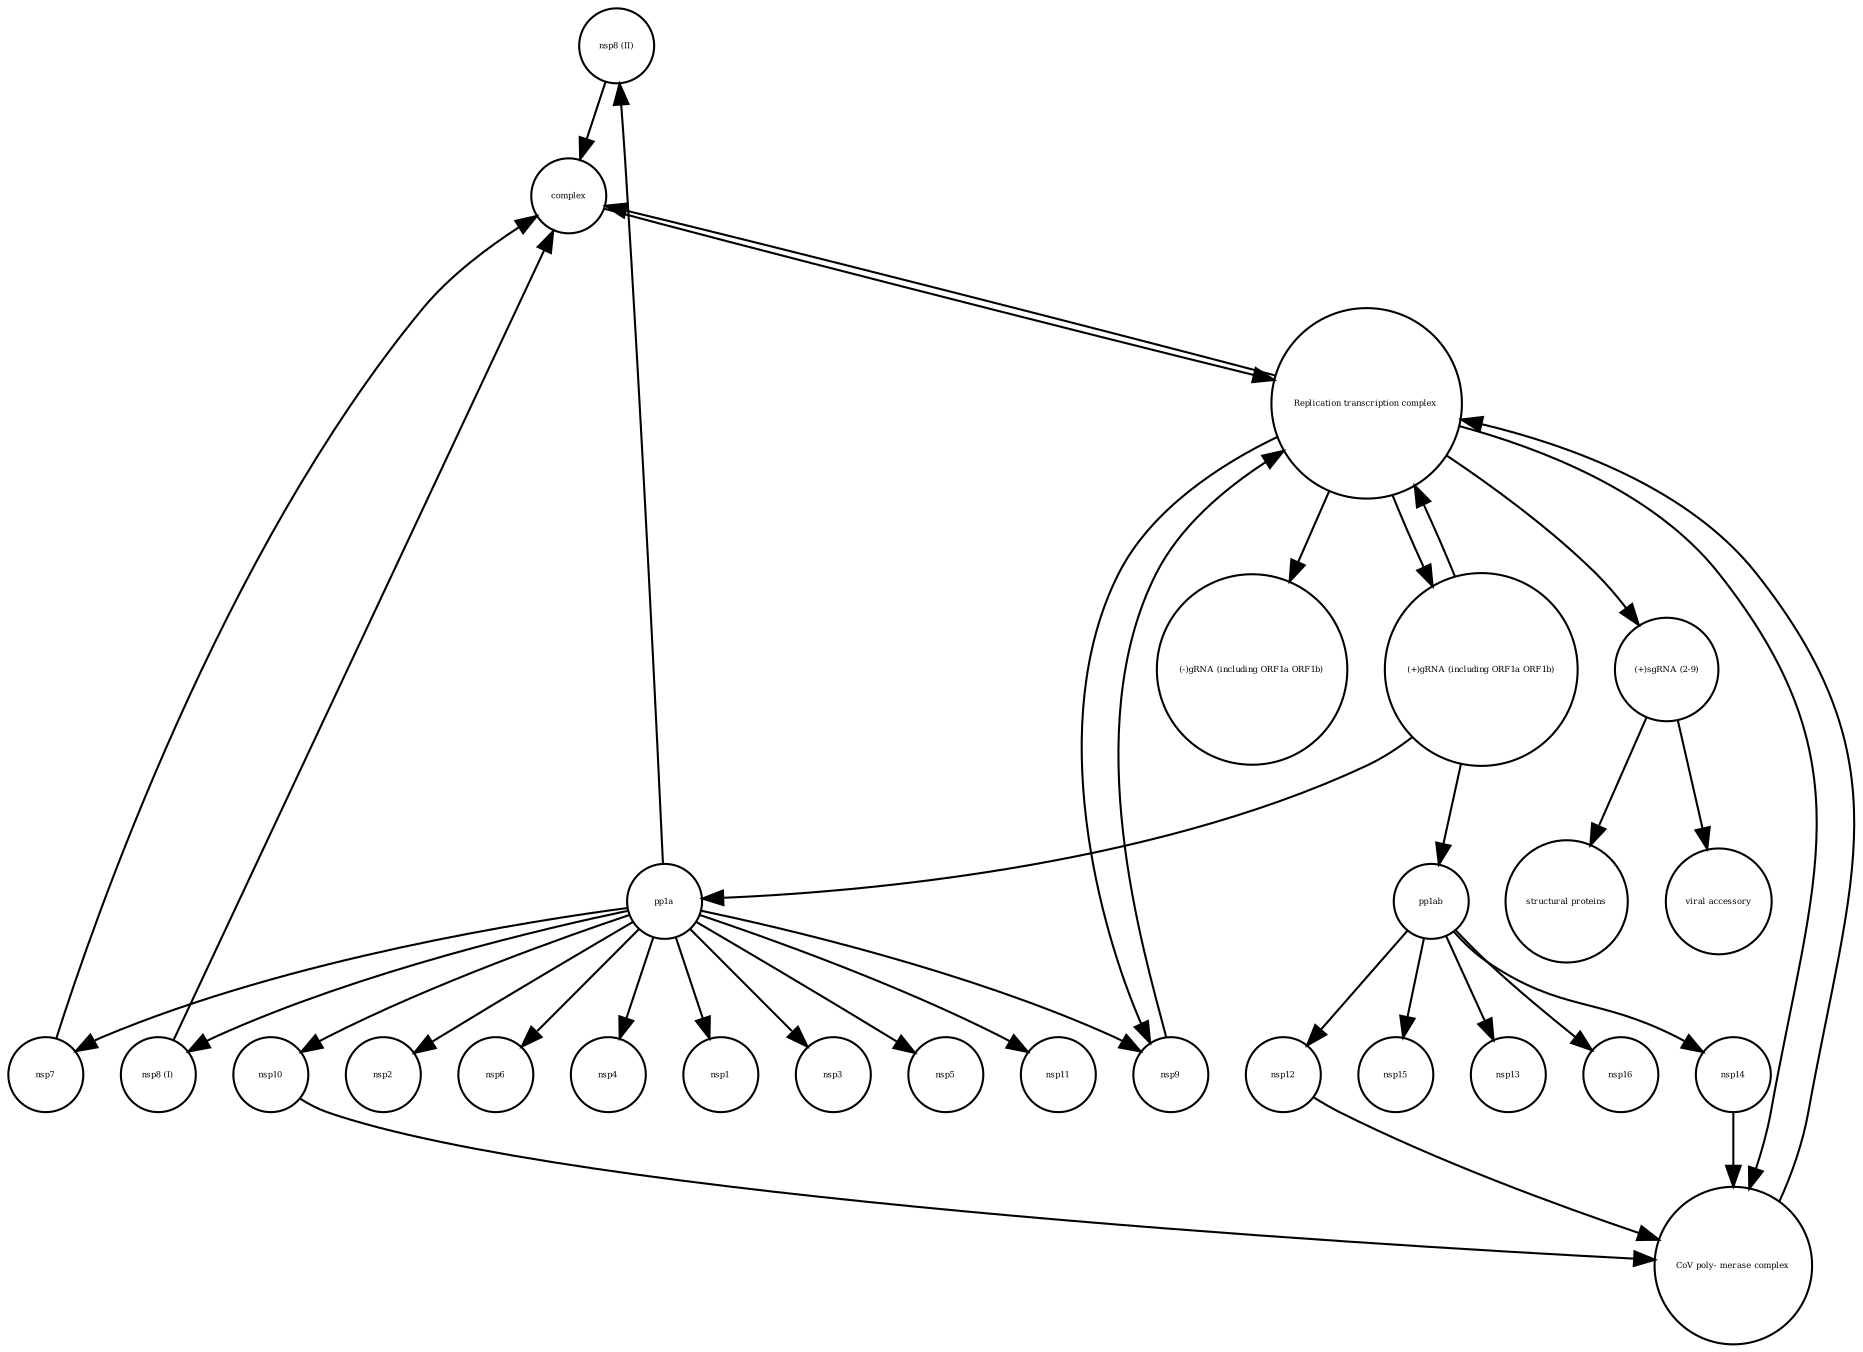 strict digraph  {
"nsp8 (II)" [annotation="", bipartite=0, cls=macromolecule, fontsize=4, label="nsp8 (II)", shape=circle];
nsp15 [annotation="", bipartite=0, cls=macromolecule, fontsize=4, label=nsp15, shape=circle];
nsp2 [annotation="", bipartite=0, cls=macromolecule, fontsize=4, label=nsp2, shape=circle];
complex [annotation="", bipartite=0, cls=complex, fontsize=4, label=complex, shape=circle];
nsp6 [annotation="", bipartite=0, cls=macromolecule, fontsize=4, label=nsp6, shape=circle];
nsp12 [annotation="", bipartite=0, cls=macromolecule, fontsize=4, label=nsp12, shape=circle];
pp1a [annotation="", bipartite=0, cls=macromolecule, fontsize=4, label=pp1a, shape=circle];
nsp14 [annotation="", bipartite=0, cls=macromolecule, fontsize=4, label=nsp14, shape=circle];
nsp13 [annotation="", bipartite=0, cls=macromolecule, fontsize=4, label=nsp13, shape=circle];
"structural proteins" [annotation="", bipartite=0, cls=macromolecule, fontsize=4, label="structural proteins", shape=circle];
nsp4 [annotation="", bipartite=0, cls=macromolecule, fontsize=4, label=nsp4, shape=circle];
"Replication transcription complex " [annotation="", bipartite=0, cls=complex, fontsize=4, label="Replication transcription complex ", shape=circle];
nsp1 [annotation="", bipartite=0, cls=macromolecule, fontsize=4, label=nsp1, shape=circle];
"viral accessory" [annotation="", bipartite=0, cls=macromolecule, fontsize=4, label="viral accessory", shape=circle];
nsp3 [annotation="", bipartite=0, cls=macromolecule, fontsize=4, label=nsp3, shape=circle];
pp1ab [annotation="", bipartite=0, cls=macromolecule, fontsize=4, label=pp1ab, shape=circle];
nsp7 [annotation="", bipartite=0, cls=macromolecule, fontsize=4, label=nsp7, shape=circle];
"(+)sgRNA (2-9)" [annotation="", bipartite=0, cls="nucleic acid feature", fontsize=4, label="(+)sgRNA (2-9)", shape=circle];
nsp5 [annotation="", bipartite=0, cls=macromolecule, fontsize=4, label=nsp5, shape=circle];
"nsp8 (I)" [annotation="", bipartite=0, cls=macromolecule, fontsize=4, label="nsp8 (I)", shape=circle];
nsp10 [annotation="", bipartite=0, cls=macromolecule, fontsize=4, label=nsp10, shape=circle];
nsp9 [annotation="", bipartite=0, cls=macromolecule, fontsize=4, label=nsp9, shape=circle];
"CoV poly- merase complex" [annotation="", bipartite=0, cls=complex, fontsize=4, label="CoV poly- merase complex", shape=circle];
nsp16 [annotation="", bipartite=0, cls=macromolecule, fontsize=4, label=nsp16, shape=circle];
"(+)gRNA (including ORF1a ORF1b)" [annotation="", bipartite=0, cls="nucleic acid feature", fontsize=4, label="(+)gRNA (including ORF1a ORF1b)", shape=circle];
nsp11 [annotation="", bipartite=0, cls=macromolecule, fontsize=4, label=nsp11, shape=circle];
"(-)gRNA (including ORF1a ORF1b)" [annotation="", bipartite=0, cls="nucleic acid feature", fontsize=4, label="(-)gRNA (including ORF1a ORF1b)", shape=circle];
"nsp8 (II)" -> complex  [annotation="", interaction_type=production];
complex -> "Replication transcription complex "  [annotation="", interaction_type=production];
nsp12 -> "CoV poly- merase complex"  [annotation="", interaction_type=production];
pp1a -> nsp3  [annotation="", interaction_type=production];
pp1a -> nsp7  [annotation="", interaction_type=production];
pp1a -> nsp5  [annotation="", interaction_type=production];
pp1a -> "nsp8 (I)"  [annotation="", interaction_type=production];
pp1a -> nsp10  [annotation="", interaction_type=production];
pp1a -> "nsp8 (II)"  [annotation="", interaction_type=production];
pp1a -> nsp9  [annotation="", interaction_type=production];
pp1a -> nsp11  [annotation="", interaction_type=production];
pp1a -> nsp4  [annotation="", interaction_type=production];
pp1a -> nsp2  [annotation="", interaction_type=production];
pp1a -> nsp6  [annotation="", interaction_type=production];
pp1a -> nsp1  [annotation="", interaction_type=production];
nsp14 -> "CoV poly- merase complex"  [annotation="", interaction_type=production];
"Replication transcription complex " -> "(+)sgRNA (2-9)"  [annotation="", interaction_type="necessary stimulation"];
"Replication transcription complex " -> nsp9  [annotation="", interaction_type=production];
"Replication transcription complex " -> "(-)gRNA (including ORF1a ORF1b)"  [annotation="", interaction_type=production];
"Replication transcription complex " -> complex  [annotation="", interaction_type=production];
"Replication transcription complex " -> "CoV poly- merase complex"  [annotation="", interaction_type=production];
"Replication transcription complex " -> "(+)gRNA (including ORF1a ORF1b)"  [annotation="", interaction_type=production];
pp1ab -> nsp13  [annotation="", interaction_type=production];
pp1ab -> nsp15  [annotation="", interaction_type=production];
pp1ab -> nsp12  [annotation="", interaction_type=production];
pp1ab -> nsp16  [annotation="", interaction_type=production];
pp1ab -> nsp14  [annotation="", interaction_type=production];
nsp7 -> complex  [annotation="", interaction_type=production];
"(+)sgRNA (2-9)" -> "structural proteins"  [annotation="", interaction_type="necessary stimulation"];
"(+)sgRNA (2-9)" -> "viral accessory"  [annotation="", interaction_type="necessary stimulation"];
"nsp8 (I)" -> complex  [annotation="", interaction_type=production];
nsp10 -> "CoV poly- merase complex"  [annotation="", interaction_type=production];
nsp9 -> "Replication transcription complex "  [annotation="", interaction_type=production];
"CoV poly- merase complex" -> "Replication transcription complex "  [annotation="", interaction_type=production];
"(+)gRNA (including ORF1a ORF1b)" -> pp1a  [annotation="", interaction_type="necessary stimulation"];
"(+)gRNA (including ORF1a ORF1b)" -> "Replication transcription complex "  [annotation="", interaction_type=production];
"(+)gRNA (including ORF1a ORF1b)" -> pp1ab  [annotation="", interaction_type="necessary stimulation"];
}
